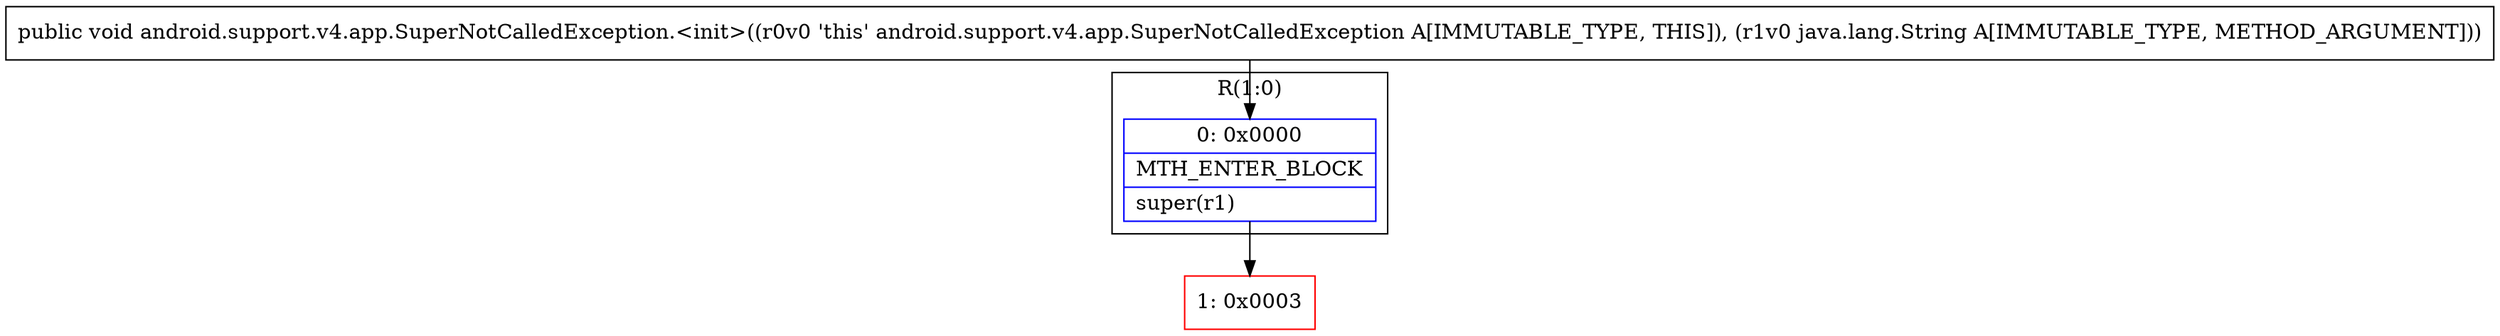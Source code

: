 digraph "CFG forandroid.support.v4.app.SuperNotCalledException.\<init\>(Ljava\/lang\/String;)V" {
subgraph cluster_Region_1301273348 {
label = "R(1:0)";
node [shape=record,color=blue];
Node_0 [shape=record,label="{0\:\ 0x0000|MTH_ENTER_BLOCK\l|super(r1)\l}"];
}
Node_1 [shape=record,color=red,label="{1\:\ 0x0003}"];
MethodNode[shape=record,label="{public void android.support.v4.app.SuperNotCalledException.\<init\>((r0v0 'this' android.support.v4.app.SuperNotCalledException A[IMMUTABLE_TYPE, THIS]), (r1v0 java.lang.String A[IMMUTABLE_TYPE, METHOD_ARGUMENT])) }"];
MethodNode -> Node_0;
Node_0 -> Node_1;
}

